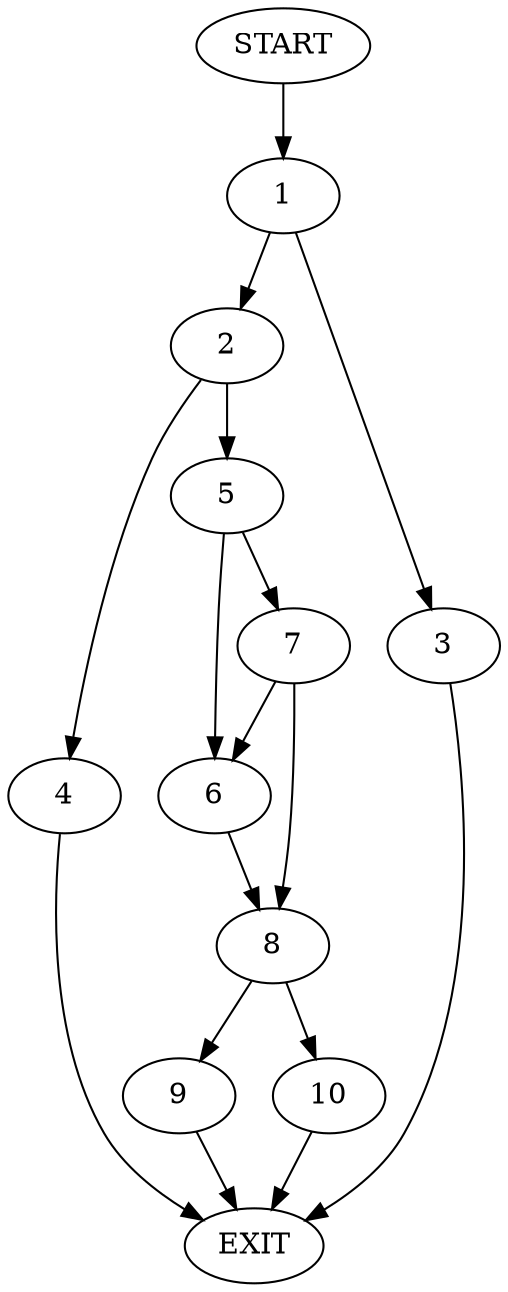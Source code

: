 digraph {
0 [label="START"]
11 [label="EXIT"]
0 -> 1
1 -> 2
1 -> 3
3 -> 11
2 -> 4
2 -> 5
5 -> 6
5 -> 7
4 -> 11
6 -> 8
7 -> 6
7 -> 8
8 -> 9
8 -> 10
10 -> 11
9 -> 11
}
